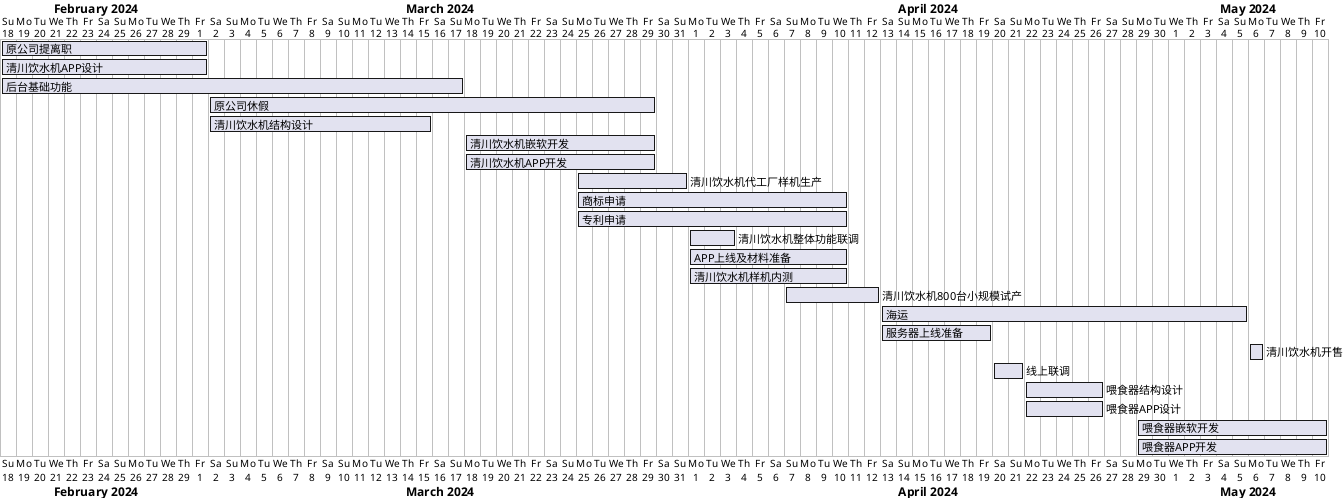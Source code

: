 @startgantt
Project starts 2024-02-18

[原公司提离职] starts 2024-02-18
[原公司提离职] ends 2024-03-01


[清川饮水机APP设计] starts 2024-02-18
[后台基础功能] starts 2024-02-18

[清川饮水机APP设计] ends 2024-03-01

[原公司休假] starts 2024-03-02
[原公司休假] ends 2024-03-29


[后台基础功能] ends 2024-03-17

[清川饮水机结构设计] starts 2024-03-02
[清川饮水机结构设计] ends 2024-03-15

[清川饮水机嵌软开发] starts 2024-03-18
[清川饮水机嵌软开发] ends 2024-03-29
[清川饮水机APP开发] starts 2024-03-18
[清川饮水机APP开发] ends 2024-03-29

[清川饮水机代工厂样机生产] starts 2024-03-25
[清川饮水机代工厂样机生产] ends 2024-03-31

[商标申请] starts 2024-03-25
[商标申请] ends 2024-04-10

[专利申请] starts 2024-03-25
[专利申请] ends 2024-04-10

[商标申请] starts 2024-03-25
[商标申请] ends 2024-04-10

[清川饮水机整体功能联调] starts 2024-04-01
[清川饮水机整体功能联调] ends 2024-04-03

[APP上线及材料准备] starts 2024-04-01
[APP上线及材料准备] ends 2024-04-10

[清川饮水机样机内测] starts 2024-04-01
[清川饮水机样机内测] ends 2024-04-10

[清川饮水机800台小规模试产] starts 2024-04-07
[清川饮水机800台小规模试产] ends 2024-04-12

[海运] starts 2024-04-13
[海运] ends 2024-05-05





[服务器上线准备] starts 2024-04-13
[服务器上线准备] ends 2024-04-19

[清川饮水机开售] starts 2024-05-06

[线上联调] starts 2024-04-20
[线上联调] ends 2024-04-21

[喂食器结构设计] starts 2024-04-22
[喂食器结构设计] ends 2024-04-26
[喂食器APP设计] starts 2024-04-22
[喂食器APP设计] ends 2024-04-26


[喂食器嵌软开发] starts 2024-04-29
[喂食器嵌软开发] ends 2024-05-10
[喂食器APP开发] starts 2024-04-29
[喂食器APP开发] ends 2024-05-10





@endgantt